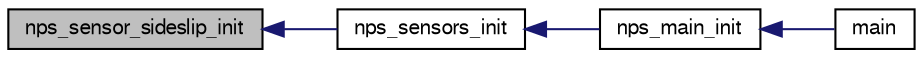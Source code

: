 digraph "nps_sensor_sideslip_init"
{
  edge [fontname="FreeSans",fontsize="10",labelfontname="FreeSans",labelfontsize="10"];
  node [fontname="FreeSans",fontsize="10",shape=record];
  rankdir="LR";
  Node1 [label="nps_sensor_sideslip_init",height=0.2,width=0.4,color="black", fillcolor="grey75", style="filled", fontcolor="black"];
  Node1 -> Node2 [dir="back",color="midnightblue",fontsize="10",style="solid",fontname="FreeSans"];
  Node2 [label="nps_sensors_init",height=0.2,width=0.4,color="black", fillcolor="white", style="filled",URL="$nps__sensors_8h.html#a09b47018a69d874a1e3d3876e04f8a8f"];
  Node2 -> Node3 [dir="back",color="midnightblue",fontsize="10",style="solid",fontname="FreeSans"];
  Node3 [label="nps_main_init",height=0.2,width=0.4,color="black", fillcolor="white", style="filled",URL="$nps__main__common_8c.html#a92aad3720fb482042b695d66e633699a"];
  Node3 -> Node4 [dir="back",color="midnightblue",fontsize="10",style="solid",fontname="FreeSans"];
  Node4 [label="main",height=0.2,width=0.4,color="black", fillcolor="white", style="filled",URL="$nps__main__hitl_8c.html#a3c04138a5bfe5d72780bb7e82a18e627"];
}
